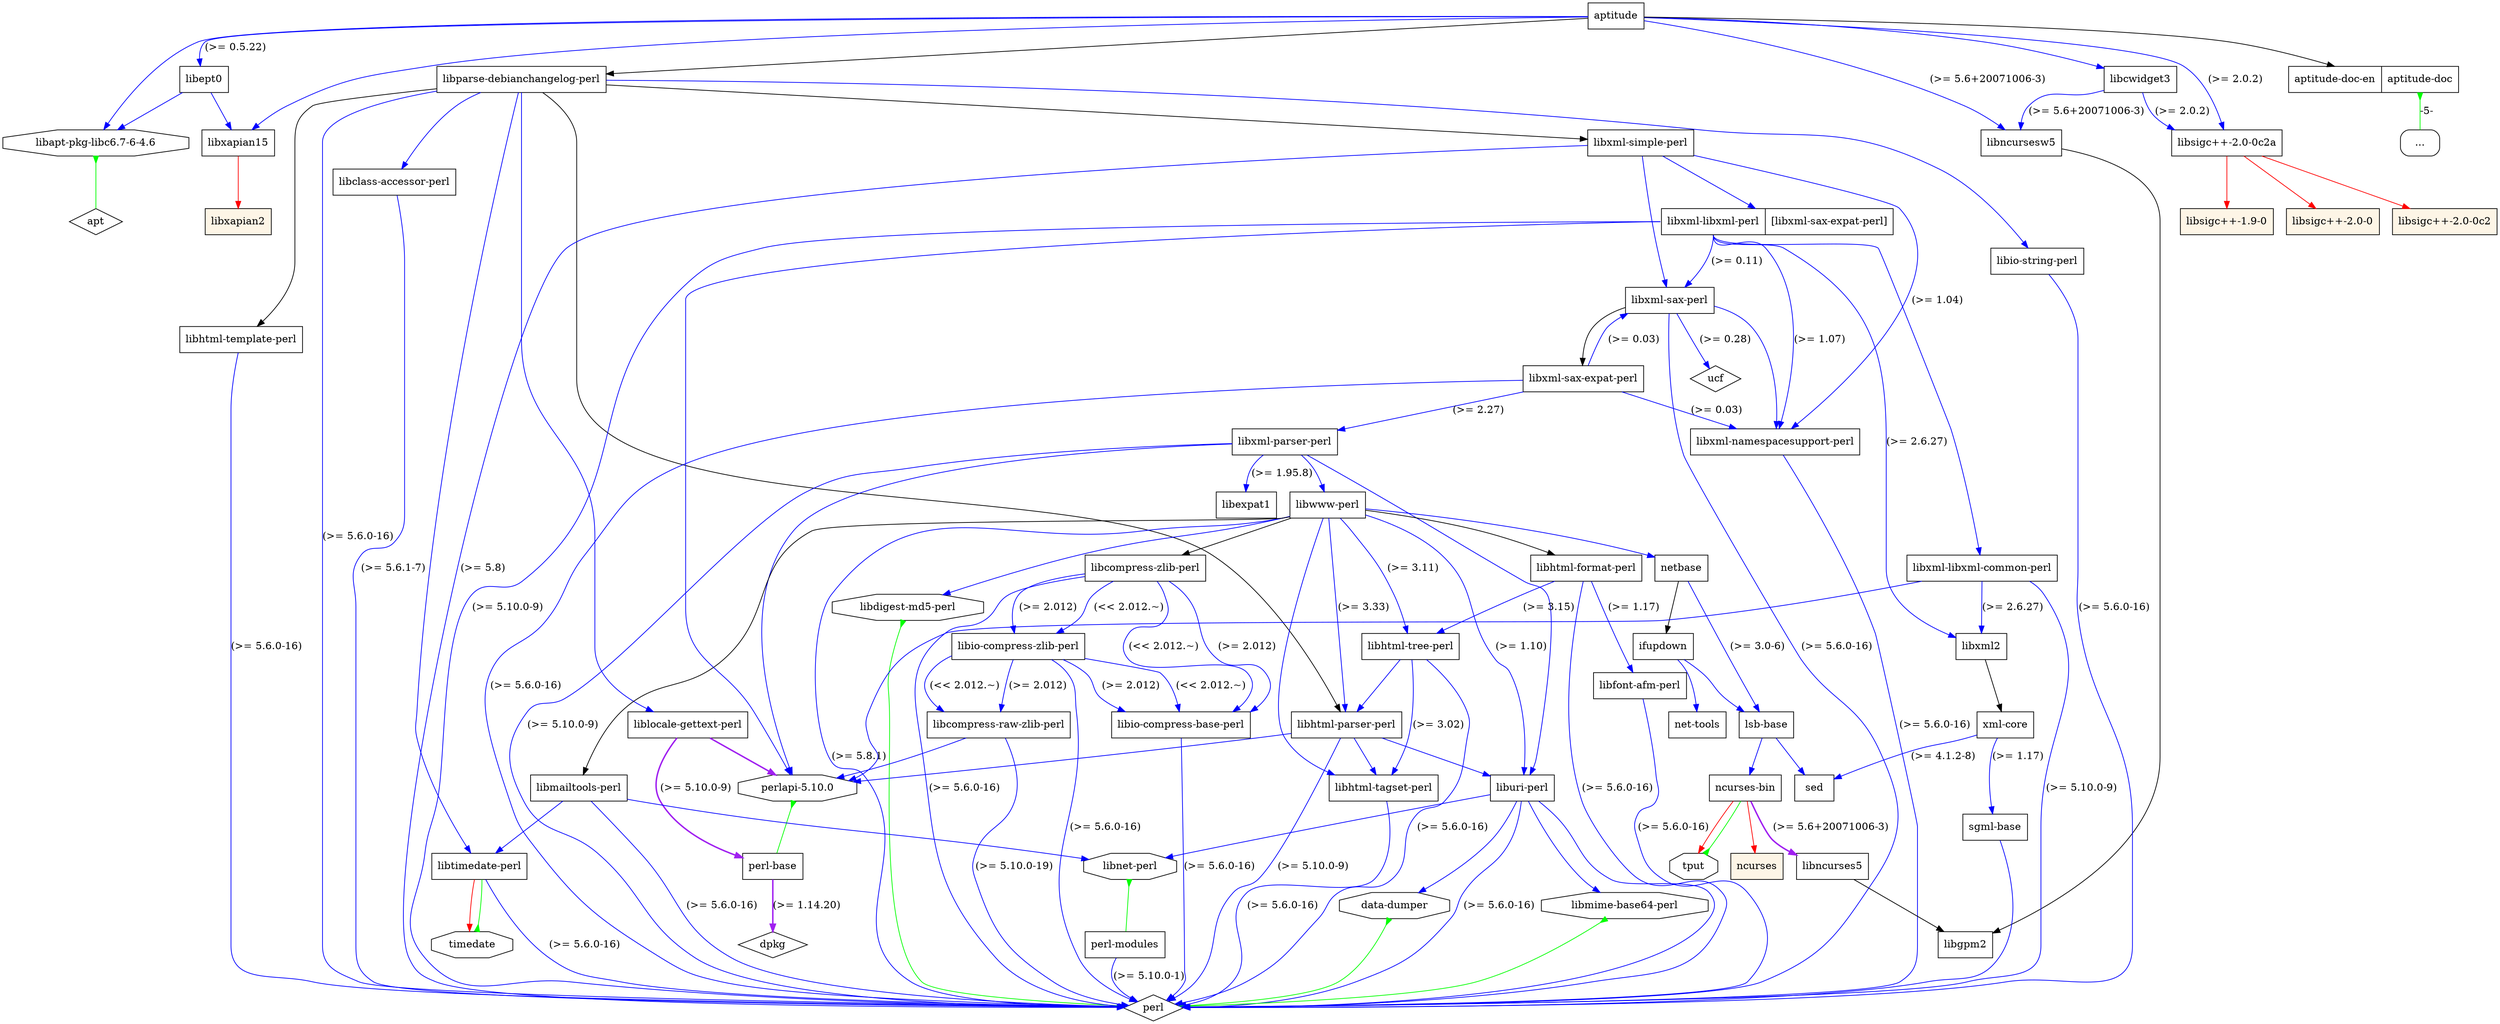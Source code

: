 digraph "aptitude" {
	node [shape=box];
	"aptitude" -> "libapt-pkg-libc6.7-6-4.6" [color=blue];
	"libapt-pkg-libc6.7-6-4.6" -> "apt" [dir=back,arrowtail=inv,color=green];
	"libapt-pkg-libc6.7-6-4.6" [shape=octagon];
	"aptitude" -> "libcwidget3" [color=blue];
	"libcwidget3" -> "libncursesw5" [color=blue,label="(>= 5.6+20071006-3)"];
	"libncursesw5" -> "libgpm2";
	"libcwidget3" -> "libsigc++-2.0-0c2a" [color=blue,label="(>= 2.0.2)"];
	"libsigc++-2.0-0c2a" -> "libsigc++-1.9-0" [color=red];
	"libsigc++-2.0-0c2a" -> "libsigc++-2.0-0" [color=red];
	"libsigc++-2.0-0c2a" -> "libsigc++-2.0-0c2" [color=red];
	"aptitude" -> "libept0" [color=blue,label="(>= 0.5.22)"];
	"libept0" -> "libapt-pkg-libc6.7-6-4.6" [color=blue];
	"libept0" -> "libxapian15" [color=blue];
	"libxapian15" -> "libxapian2" [color=red];
	"aptitude" -> "libncursesw5" [color=blue,label="(>= 5.6+20071006-3)"];
	"aptitude" -> "libsigc++-2.0-0c2a" [color=blue,label="(>= 2.0.2)"];
	"aptitude" -> "libxapian15" [color=blue];
	"aptitude" -> "alt1";
	"alt1":"aptitude-doc" -> "Pr-aptitude-doc" [label="-5-",dir=back,arrowtail=inv,color=green];
	"Pr-aptitude-doc" [label="...",style=rounded];
	"aptitude" -> "libparse-debianchangelog-perl";
	"libparse-debianchangelog-perl" -> "libclass-accessor-perl" [color=blue];
	"libclass-accessor-perl" -> "perl" [color=blue,label="(>= 5.6.1-7)"];
	"libparse-debianchangelog-perl" -> "libio-string-perl" [color=blue];
	"libio-string-perl" -> "perl" [color=blue,label="(>= 5.6.0-16)"];
	"libparse-debianchangelog-perl" -> "liblocale-gettext-perl" [color=blue];
	"liblocale-gettext-perl" -> "perl-base" [color=purple,style=bold,label="(>= 5.10.0-9)"];
	"perl-base" -> "dpkg" [color=purple,style=bold,label="(>= 1.14.20)"];
	"liblocale-gettext-perl" -> "perlapi-5.10.0" [color=purple,style=bold];
	"perlapi-5.10.0" -> "perl-base" [dir=back,arrowtail=inv,color=green];
	"perlapi-5.10.0" [shape=octagon];
	"libparse-debianchangelog-perl" -> "libtimedate-perl" [color=blue];
	"libtimedate-perl" -> "perl" [color=blue,label="(>= 5.6.0-16)"];
	"libtimedate-perl" -> "timedate" [color=red];
	"libparse-debianchangelog-perl" -> "perl" [color=blue,label="(>= 5.6.0-16)"];
	"libparse-debianchangelog-perl" -> "libhtml-parser-perl";
	"libhtml-parser-perl" -> "perl" [color=blue,label="(>= 5.10.0-9)"];
	"libhtml-parser-perl" -> "perlapi-5.10.0" [color=blue];
	"libhtml-parser-perl" -> "libhtml-tagset-perl" [color=blue];
	"libhtml-tagset-perl" -> "perl" [color=blue,label="(>= 5.6.0-16)"];
	"libhtml-parser-perl" -> "liburi-perl" [color=blue];
	"liburi-perl" -> "perl" [color=blue];
	"liburi-perl" -> "perl" [color=blue,label="(>= 5.6.0-16)"];
	"liburi-perl" -> "libmime-base64-perl" [color=blue];
	"libmime-base64-perl" -> "perl" [dir=back,arrowtail=inv,color=green];
	"libmime-base64-perl" [shape=octagon];
	"liburi-perl" -> "libnet-perl" [color=blue];
	"libnet-perl" -> "perl-modules" [dir=back,arrowtail=inv,color=green];
	"perl-modules" -> "perl" [color=blue,label="(>= 5.10.0-1)"];
	"libnet-perl" [shape=octagon];
	"liburi-perl" -> "data-dumper" [color=blue];
	"data-dumper" -> "perl" [dir=back,arrowtail=inv,color=green];
	"data-dumper" [shape=octagon];
	"libparse-debianchangelog-perl" -> "libhtml-template-perl";
	"libhtml-template-perl" -> "perl" [color=blue,label="(>= 5.6.0-16)"];
	"libparse-debianchangelog-perl" -> "libxml-simple-perl";
	"libxml-simple-perl" -> "perl" [color=blue,label="(>= 5.8)"];
	"libxml-simple-perl" -> "libxml-namespacesupport-perl" [color=blue,label="(>= 1.04)"];
	"libxml-namespacesupport-perl" -> "perl" [color=blue,label="(>= 5.6.0-16)"];
	"libxml-simple-perl" -> "libxml-sax-perl" [color=blue];
	"libxml-sax-perl" -> "libxml-namespacesupport-perl" [color=blue];
	"libxml-sax-perl" -> "perl" [color=blue,label="(>= 5.6.0-16)"];
	"libxml-sax-perl" -> "ucf" [color=blue,label="(>= 0.28)"];
	"libxml-sax-perl" -> "libxml-sax-expat-perl";
	"libxml-sax-expat-perl" -> "perl" [color=blue,label="(>= 5.6.0-16)"];
	"libxml-sax-expat-perl" -> "libxml-namespacesupport-perl" [color=blue,label="(>= 0.03)"];
	"libxml-sax-expat-perl" -> "libxml-parser-perl" [color=blue,label="(>= 2.27)"];
	"libxml-parser-perl" -> "perl" [color=blue,label="(>= 5.10.0-9)"];
	"libxml-parser-perl" -> "perlapi-5.10.0" [color=blue];
	"libxml-parser-perl" -> "liburi-perl" [color=blue];
	"libxml-parser-perl" -> "libwww-perl" [color=blue];
	"libwww-perl" -> "perl" [color=blue,label="(>= 5.8.1)"];
	"libwww-perl" -> "libdigest-md5-perl" [color=blue];
	"libdigest-md5-perl" -> "perl" [dir=back,arrowtail=inv,color=green];
	"libdigest-md5-perl" [shape=octagon];
	"libwww-perl" -> "liburi-perl" [color=blue,label="(>= 1.10)"];
	"libwww-perl" -> "libhtml-parser-perl" [color=blue,label="(>= 3.33)"];
	"libwww-perl" -> "libhtml-tree-perl" [color=blue,label="(>= 3.11)"];
	"libhtml-tree-perl" -> "perl" [color=blue,label="(>= 5.6.0-16)"];
	"libhtml-tree-perl" -> "libhtml-parser-perl" [color=blue];
	"libhtml-tree-perl" -> "libhtml-tagset-perl" [color=blue,label="(>= 3.02)"];
	"libwww-perl" -> "libhtml-tagset-perl" [color=blue];
	"libwww-perl" -> "netbase" [color=blue];
	"netbase" -> "lsb-base" [color=blue,label="(>= 3.0-6)"];
	"lsb-base" -> "sed" [color=blue];
	"lsb-base" -> "ncurses-bin" [color=blue];
	"ncurses-bin" -> "libncurses5" [color=purple,style=bold,label="(>= 5.6+20071006-3)"];
	"libncurses5" -> "libgpm2";
	"ncurses-bin" -> "ncurses" [color=red];
	"ncurses-bin" -> "tput" [color=red];
	"netbase" -> "ifupdown";
	"ifupdown" -> "net-tools" [color=blue];
	"ifupdown" -> "lsb-base" [color=blue];
	"libwww-perl" -> "libmailtools-perl";
	"libmailtools-perl" -> "perl" [color=blue,label="(>= 5.6.0-16)"];
	"libmailtools-perl" -> "libnet-perl" [color=blue];
	"libmailtools-perl" -> "libtimedate-perl" [color=blue];
	"libwww-perl" -> "libhtml-format-perl";
	"libhtml-format-perl" -> "perl" [color=blue,label="(>= 5.6.0-16)"];
	"libhtml-format-perl" -> "libhtml-tree-perl" [color=blue,label="(>= 3.15)"];
	"libhtml-format-perl" -> "libfont-afm-perl" [color=blue,label="(>= 1.17)"];
	"libfont-afm-perl" -> "perl" [color=blue,label="(>= 5.6.0-16)"];
	"libwww-perl" -> "libcompress-zlib-perl";
	"libcompress-zlib-perl" -> "perl" [color=blue,label="(>= 5.6.0-16)"];
	"libcompress-zlib-perl" -> "libio-compress-zlib-perl" [color=blue,label="(>= 2.012)"];
	"libio-compress-zlib-perl" -> "perl" [color=blue,label="(>= 5.6.0-16)"];
	"libio-compress-zlib-perl" -> "libcompress-raw-zlib-perl" [color=blue,label="(>= 2.012)"];
	"libcompress-raw-zlib-perl" -> "perl" [color=blue,label="(>= 5.10.0-19)"];
	"libcompress-raw-zlib-perl" -> "perlapi-5.10.0" [color=blue];
	"libio-compress-zlib-perl" -> "libcompress-raw-zlib-perl" [color=blue,label="(<< 2.012.~)"];
	"libio-compress-zlib-perl" -> "libio-compress-base-perl" [color=blue,label="(>= 2.012)"];
	"libio-compress-base-perl" -> "perl" [color=blue,label="(>= 5.6.0-16)"];
	"libio-compress-zlib-perl" -> "libio-compress-base-perl" [color=blue,label="(<< 2.012.~)"];
	"libcompress-zlib-perl" -> "libio-compress-zlib-perl" [color=blue,label="(<< 2.012.~)"];
	"libcompress-zlib-perl" -> "libio-compress-base-perl" [color=blue,label="(>= 2.012)"];
	"libcompress-zlib-perl" -> "libio-compress-base-perl" [color=blue,label="(<< 2.012.~)"];
	"libxml-parser-perl" -> "libexpat1" [color=blue,label="(>= 1.95.8)"];
	"libxml-sax-expat-perl" -> "libxml-sax-perl" [color=blue,label="(>= 0.03)"];
	"libxml-simple-perl" -> "alt2" [color=blue];
	"alt2":"libxml-libxml-perl" -> "perl" [color=blue,label="(>= 5.10.0-9)"];
	"alt2":"libxml-libxml-perl" -> "perlapi-5.10.0" [color=blue];
	"alt2":"libxml-libxml-perl" -> "libxml-libxml-common-perl" [color=blue];
	"libxml-libxml-common-perl" -> "perl" [color=blue,label="(>= 5.10.0-9)"];
	"libxml-libxml-common-perl" -> "perlapi-5.10.0" [color=blue];
	"libxml-libxml-common-perl" -> "libxml2" [color=blue,label="(>= 2.6.27)"];
	"libxml2" -> "xml-core";
	"xml-core" -> "sgml-base" [color=blue,label="(>= 1.17)"];
	"sgml-base" -> "perl" [color=blue];
	"xml-core" -> "sed" [color=blue,label="(>= 4.1.2-8)"];
	"alt2":"libxml-libxml-perl" -> "libxml-namespacesupport-perl" [color=blue,label="(>= 1.07)"];
	"alt2":"libxml-libxml-perl" -> "libxml-sax-perl" [color=blue,label="(>= 0.11)"];
	"alt2":"libxml-libxml-perl" -> "libxml2" [color=blue,label="(>= 2.6.27)"];
	"libsigc++-1.9-0" [style=filled,fillcolor=oldlace];
	"libsigc++-2.0-0" [style=filled,fillcolor=oldlace];
	"libsigc++-2.0-0c2" [style=filled,fillcolor=oldlace];
	"libxapian2" [style=filled,fillcolor=oldlace];
	"timedate" -> "libtimedate-perl" [dir=back,arrowtail=inv,color=green];
	"timedate" [shape=octagon];
	"ncurses" [style=filled,fillcolor=oldlace];
	"tput" -> "ncurses-bin" [dir=back,arrowtail=inv,color=green];
	"tput" [shape=octagon];
	alt1 [
		shape = "record"
		label = "<aptitude-doc-en> aptitude-doc-en | <aptitude-doc> aptitude-doc"
	]
	alt2 [
		shape = "record"
		label = "<libxml-libxml-perl> libxml-libxml-perl | <libxml-sax-expat-perl> [libxml-sax-expat-perl]"
	]
	"apt" [shape = diamond];
	"perl" [shape = diamond];
	"dpkg" [shape = diamond];
	"ucf" [shape = diamond];
}
